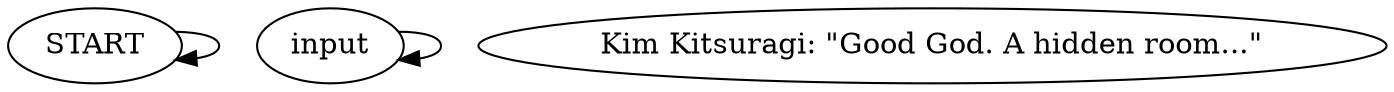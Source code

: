 # DOOMED S1 / KIM WEAPON CACHE barks
# Spoken when entering the hidden weapon cache with Kim
# ==================================================
digraph G {
	  0 [label="START"];
	  1 [label="input"];
	  2 [label="Kim Kitsuragi: \"Good God. A hidden room...\""];
	  0 -> 0
	  1 -> 1
}

